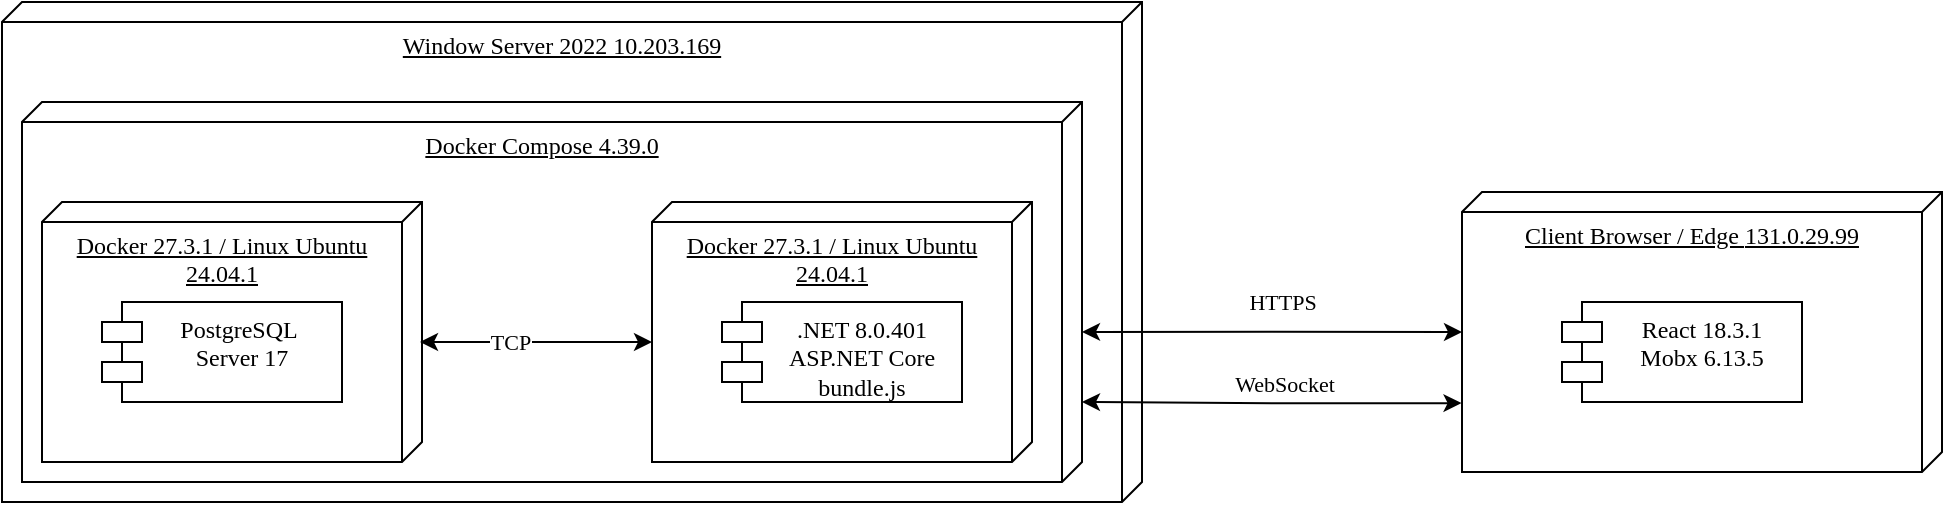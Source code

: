 <mxfile version="24.7.8">
  <diagram name="Страница — 1" id="qOJu4JuCVVwuThiOHZwM">
    <mxGraphModel dx="1427" dy="355" grid="1" gridSize="10" guides="1" tooltips="1" connect="1" arrows="1" fold="1" page="1" pageScale="1" pageWidth="827" pageHeight="1169" math="0" shadow="0">
      <root>
        <mxCell id="0" />
        <mxCell id="1" parent="0" />
        <mxCell id="PNTqQ1LK-q0UgE5t2Ike-1" value="&lt;div style=&quot;&quot;&gt;&lt;font face=&quot;Times New Roman&quot;&gt;Window Server 2022 10.203.169&lt;/font&gt;&lt;/div&gt;" style="verticalAlign=top;align=center;spacingTop=8;spacingLeft=2;spacingRight=12;shape=cube;size=10;direction=south;fontStyle=4;html=1;whiteSpace=wrap;" parent="1" vertex="1">
          <mxGeometry x="-790" y="310" width="570" height="250" as="geometry" />
        </mxCell>
        <mxCell id="PNTqQ1LK-q0UgE5t2Ike-4" value="&lt;div style=&quot;&quot;&gt;&lt;font face=&quot;Times New Roman&quot;&gt;Docker Compose 4.39.0&lt;/font&gt;&lt;br&gt;&lt;/div&gt;" style="verticalAlign=top;align=center;spacingTop=8;spacingLeft=2;spacingRight=12;shape=cube;size=10;direction=south;fontStyle=4;html=1;whiteSpace=wrap;" parent="1" vertex="1">
          <mxGeometry x="-780" y="360" width="530" height="190" as="geometry" />
        </mxCell>
        <mxCell id="PNTqQ1LK-q0UgE5t2Ike-6" value="&lt;div style=&quot;&quot;&gt;&lt;font face=&quot;Times New Roman&quot;&gt;Docker 27.3.1 / Linux Ubuntu 24.04.1&lt;/font&gt;&lt;/div&gt;&lt;div style=&quot;&quot;&gt;&lt;br&gt;&lt;/div&gt;" style="verticalAlign=top;align=center;spacingTop=8;spacingLeft=2;spacingRight=12;shape=cube;size=10;direction=south;fontStyle=4;html=1;whiteSpace=wrap;" parent="1" vertex="1">
          <mxGeometry x="-770" y="410" width="190" height="130" as="geometry" />
        </mxCell>
        <mxCell id="PNTqQ1LK-q0UgE5t2Ike-7" value="&lt;font face=&quot;Times New Roman&quot;&gt;PostgreSQL&amp;nbsp;&lt;/font&gt;&lt;div&gt;&lt;font face=&quot;PsWC1AURi9-9PKMxuaQ1&quot;&gt;Server 17&lt;/font&gt;&lt;/div&gt;" style="shape=module;align=left;spacingLeft=20;align=center;verticalAlign=top;whiteSpace=wrap;html=1;" parent="1" vertex="1">
          <mxGeometry x="-740" y="460" width="120" height="50" as="geometry" />
        </mxCell>
        <mxCell id="PNTqQ1LK-q0UgE5t2Ike-8" value="&lt;div style=&quot;&quot;&gt;&lt;span style=&quot;font-family: &amp;quot;Times New Roman&amp;quot;;&quot;&gt;Docker 27.3.1 / Linux Ubuntu 24.04.1&lt;/span&gt;&lt;br&gt;&lt;/div&gt;" style="verticalAlign=top;align=center;spacingTop=8;spacingLeft=2;spacingRight=12;shape=cube;size=10;direction=south;fontStyle=4;html=1;whiteSpace=wrap;" parent="1" vertex="1">
          <mxGeometry x="-465" y="410" width="190" height="130" as="geometry" />
        </mxCell>
        <mxCell id="PNTqQ1LK-q0UgE5t2Ike-9" value="&lt;font face=&quot;Times New Roman&quot;&gt;.NET 8.0.401&lt;/font&gt;&lt;div&gt;&lt;font face=&quot;_Fa3z_QzgGxzjxVkz4UR&quot;&gt;ASP.NET Core&lt;br&gt;bundle.js&lt;/font&gt;&lt;br&gt;&lt;/div&gt;" style="shape=module;align=left;spacingLeft=20;align=center;verticalAlign=top;whiteSpace=wrap;html=1;" parent="1" vertex="1">
          <mxGeometry x="-430" y="460" width="120" height="50" as="geometry" />
        </mxCell>
        <mxCell id="PNTqQ1LK-q0UgE5t2Ike-13" value="TCP" style="edgeStyle=orthogonalEdgeStyle;rounded=0;orthogonalLoop=1;jettySize=auto;html=1;exitX=0;exitY=0;exitDx=70;exitDy=190;exitPerimeter=0;startArrow=classic;startFill=1;fontFamily=Times New Roman;" parent="1" source="PNTqQ1LK-q0UgE5t2Ike-8" edge="1">
          <mxGeometry x="-0.013" y="-12" relative="1" as="geometry">
            <mxPoint x="-2" as="offset" />
            <mxPoint x="-581" y="480" as="targetPoint" />
          </mxGeometry>
        </mxCell>
        <mxCell id="PNTqQ1LK-q0UgE5t2Ike-14" value="&lt;div style=&quot;&quot;&gt;Client Browser / Edge&amp;nbsp;&lt;span style=&quot;text-align: start; background-color: rgb(255, 255, 255);&quot;&gt;131.0.29.99&lt;/span&gt;&lt;/div&gt;" style="verticalAlign=top;align=center;spacingTop=8;spacingLeft=2;spacingRight=12;shape=cube;size=10;direction=south;fontStyle=4;html=1;whiteSpace=wrap;fontFamily=Times New Roman;" parent="1" vertex="1">
          <mxGeometry x="-60" y="405" width="240" height="140" as="geometry" />
        </mxCell>
        <mxCell id="PNTqQ1LK-q0UgE5t2Ike-15" value="React 18.3.1&lt;div&gt;Mobx 6.13.5&lt;/div&gt;" style="shape=module;align=left;spacingLeft=20;align=center;verticalAlign=top;whiteSpace=wrap;html=1;fontFamily=Times New Roman;" parent="1" vertex="1">
          <mxGeometry x="-10" y="460" width="120" height="50" as="geometry" />
        </mxCell>
        <mxCell id="PNTqQ1LK-q0UgE5t2Ike-16" value="HTTPS" style="edgeStyle=orthogonalEdgeStyle;shape=connector;rounded=0;orthogonalLoop=1;jettySize=auto;html=1;strokeColor=default;align=center;verticalAlign=middle;fontFamily=Times New Roman;fontSize=11;fontColor=default;labelBackgroundColor=default;startArrow=classic;startFill=1;endArrow=classic;exitX=0.605;exitY=0;exitDx=0;exitDy=0;exitPerimeter=0;" parent="1" source="PNTqQ1LK-q0UgE5t2Ike-4" target="PNTqQ1LK-q0UgE5t2Ike-14" edge="1">
          <mxGeometry x="0.053" y="15" relative="1" as="geometry">
            <mxPoint as="offset" />
            <mxPoint x="-250" y="410" as="sourcePoint" />
          </mxGeometry>
        </mxCell>
        <mxCell id="p1JWkdtKyG1zRt0eny7l-1" style="edgeStyle=orthogonalEdgeStyle;shape=connector;rounded=0;orthogonalLoop=1;jettySize=auto;html=1;exitX=0.754;exitY=1.001;exitDx=0;exitDy=0;exitPerimeter=0;strokeColor=default;align=center;verticalAlign=middle;fontFamily=Helvetica;fontSize=11;fontColor=default;labelBackgroundColor=default;startArrow=classic;startFill=1;endArrow=classic;" parent="1" source="PNTqQ1LK-q0UgE5t2Ike-14" edge="1">
          <mxGeometry relative="1" as="geometry">
            <mxPoint x="-250" y="510" as="targetPoint" />
          </mxGeometry>
        </mxCell>
        <mxCell id="p1JWkdtKyG1zRt0eny7l-2" value="WebSocket" style="edgeLabel;html=1;align=center;verticalAlign=middle;resizable=0;points=[];fontFamily=Times New Roman;fontSize=11;fontColor=default;labelBackgroundColor=default;" parent="p1JWkdtKyG1zRt0eny7l-1" vertex="1" connectable="0">
          <mxGeometry x="-0.059" y="2" relative="1" as="geometry">
            <mxPoint y="-12" as="offset" />
          </mxGeometry>
        </mxCell>
      </root>
    </mxGraphModel>
  </diagram>
</mxfile>
